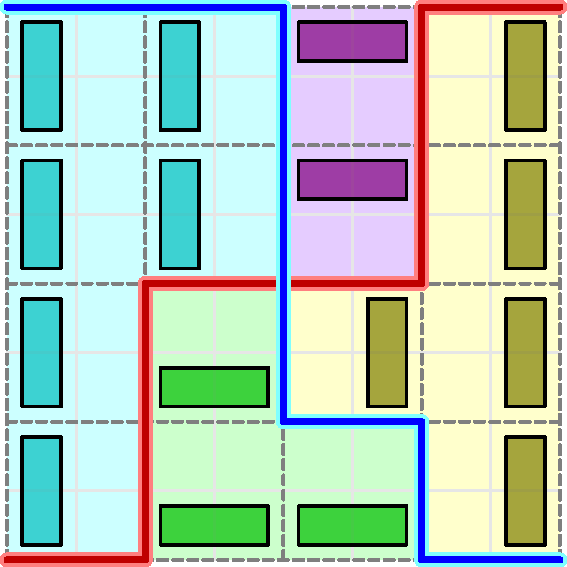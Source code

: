 size(10cm);
pen[] colors = {olive, deepmagenta, heavycyan, heavygreen};

fill((0,0)--(2,0)--(2,4)--(4,4)--(4,8)--(0,8)--cycle, cyan+opacity(0.2));
fill((2,0)--(6,0)--(6,2)--(4,2)--(4,4)--(2,4)--cycle, green+opacity(0.2));
fill(box((4,4),(6,8)), purple+opacity(0.2));
fill((4,2)--(6,2)--(6,0)--(8,0)--(8,8)--(6,8)--(6,4)--(4,4)--cycle, yellow+opacity(0.2));

for (int i=1; i<=4; ++i) {
draw((0,2*i-1)--(8,2*i-1), lightgrey+1);
draw((2*i-1,0)--(2*i-1,8), lightgrey+1);
}
for (int i=0; i<=4; ++i) {
draw((0,2*i)--(8,2*i), grey+1.5+linetype("3 2"));
draw((2*i,0)--(2*i,8), grey+1.5+linetype("3 2"));
}

path red_path = (0,0)--(2,0)--(2,4)--(6,4)--(6,8)--(8,8);
path blue_path = (0,8)--(4,8)--(4,2)--(6,2)--(6,0)--(8,0);
draw(red_path, lightred+7);
draw(red_path, heavyred+3);
draw(blue_path, lightcyan+7);
draw(blue_path, blue+3);

real eps = 0.22;
path dom = (eps,1-eps)--(1-eps,1-eps)--(1-eps,eps-1)--(eps,eps-1)--cycle;
void draw_domino(real x, real y, int n) {
filldraw(
shift(2*x-1,2*y-1)*rotate(90*n)*dom,
colors[n]+opacity(0.7),
black+1.3
);
}

draw_domino(4,4,0); draw_domino(4,3,0); draw_domino(4,2,0); draw_domino(4,1,0); draw_domino(3,2,0);
draw_domino(3,3,1); draw_domino(3,4,1);
draw_domino(1,1,2); draw_domino(1,2,2); draw_domino(1,3,2); draw_domino(1,4,2); draw_domino(2,3,2); draw_domino(2,4,2);
draw_domino(2,2,3); draw_domino(2,1,3); draw_domino(3,1,3);
